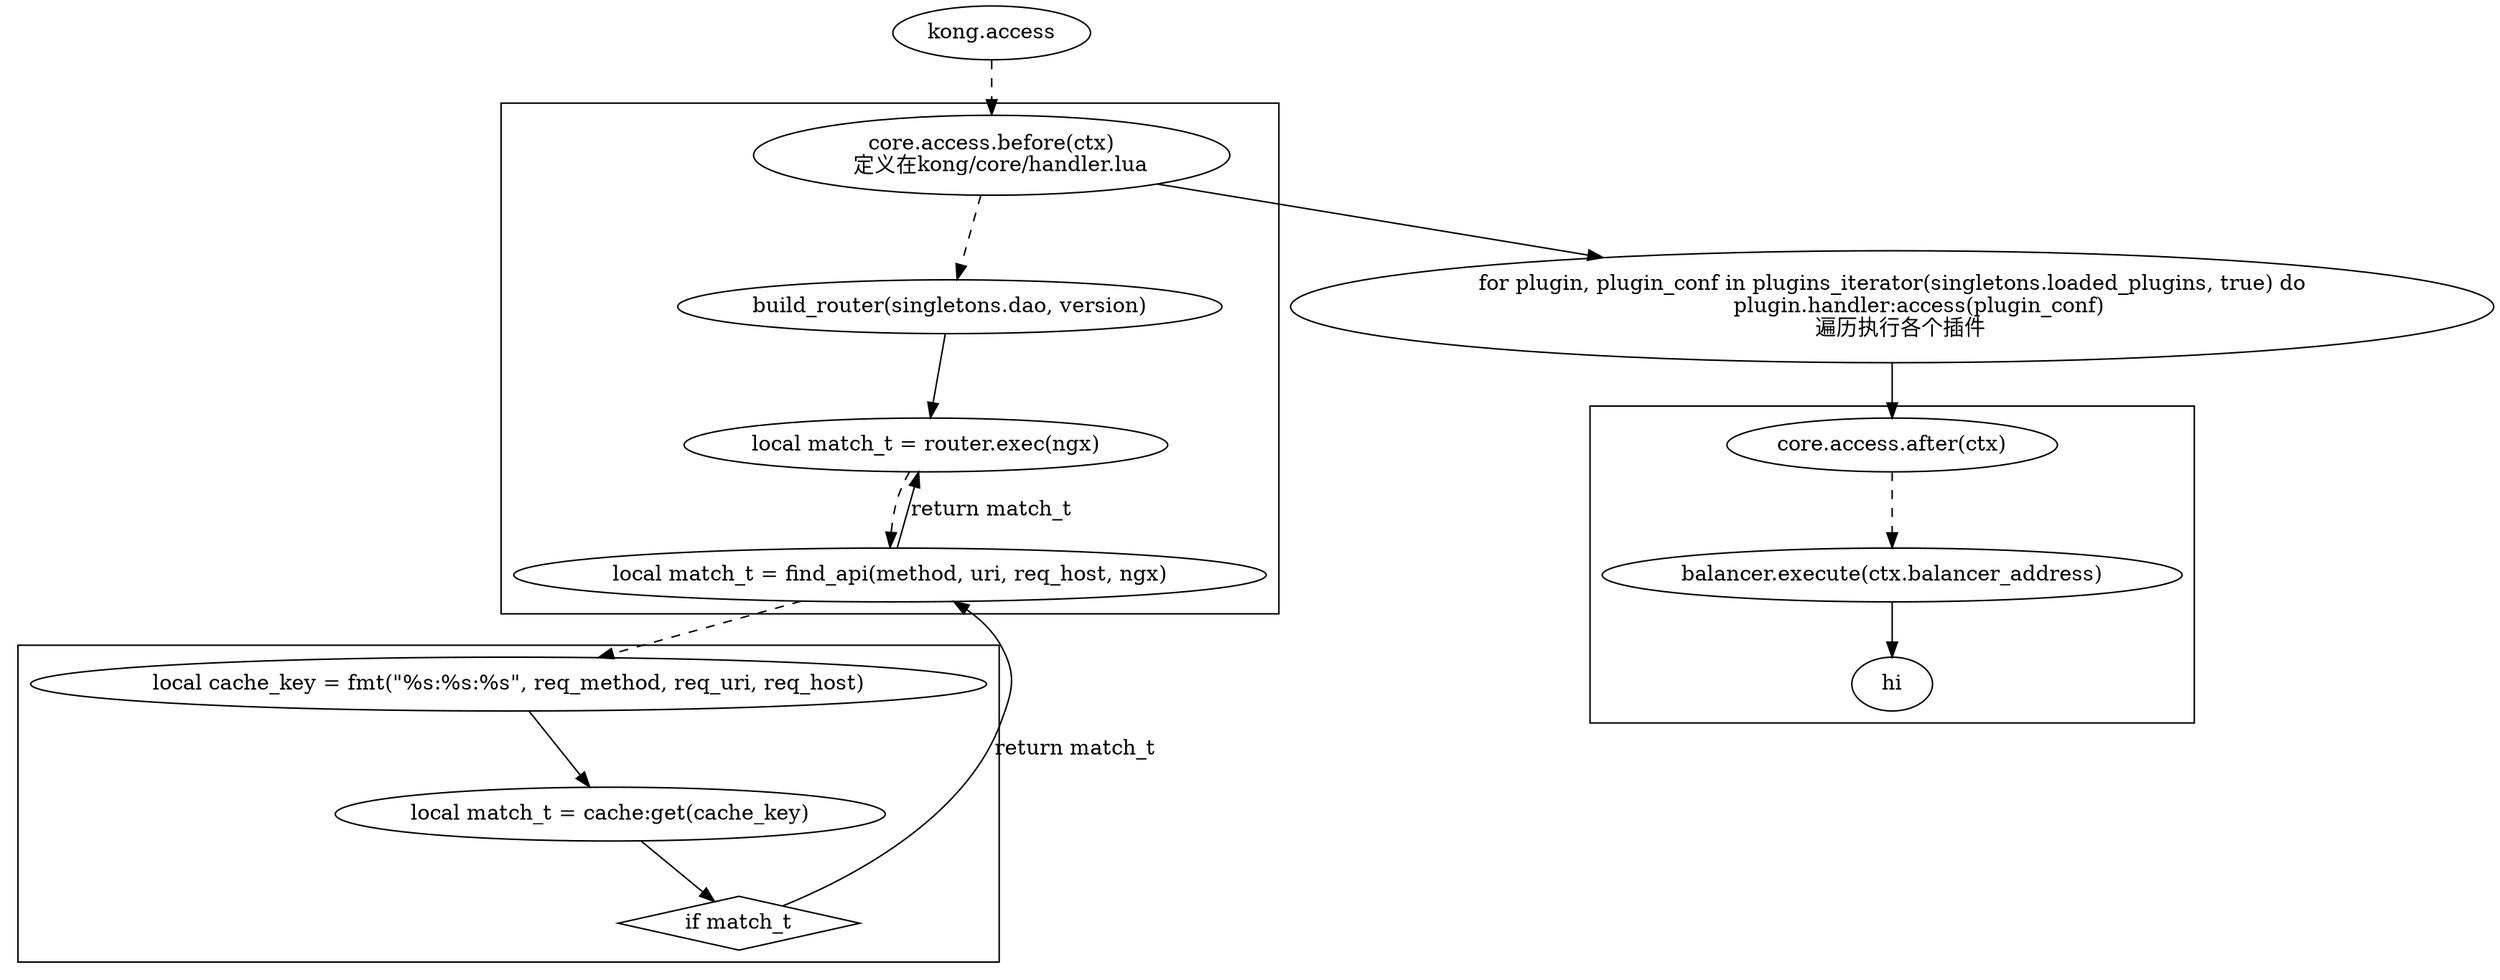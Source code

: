 digraph {
    "kong.access"->
    "core.access.before(ctx)
    定义在kong/core/handler.lua"[style=dashed];
    "core.access.before(ctx)
    定义在kong/core/handler.lua"->
    "for plugin, plugin_conf in plugins_iterator(singletons.loaded_plugins, true) do
        plugin.handler:access(plugin_conf)
    遍历执行各个插件";
    "for plugin, plugin_conf in plugins_iterator(singletons.loaded_plugins, true) do
        plugin.handler:access(plugin_conf)
    遍历执行各个插件" -> "core.access.after(ctx)";

subgraph cluster_access_before {
    "core.access.before(ctx)
    定义在kong/core/handler.lua"
    ->"build_router(singletons.dao, version)"[style=dashed];
    "build_router(singletons.dao, version)"->"local match_t = router.exec(ngx)";
    "local match_t = router.exec(ngx)"->"local match_t = find_api(method, uri, req_host, ngx)"[style=dashed];
    "local match_t = find_api(method, uri, req_host, ngx)"->"local match_t = router.exec(ngx)"[label="return match_t"];
}

subgraph cluster_find_api {
    "if match_t"[shape=diamond];
    "local match_t = find_api(method, uri, req_host, ngx)"->"local cache_key = fmt(\"%s:%s:%s\", req_method, req_uri, req_host)"[style=dashed];
    "local cache_key = fmt(\"%s:%s:%s\", req_method, req_uri, req_host)"->"local match_t = cache:get(cache_key)";
    "local match_t = cache:get(cache_key)"->"if match_t";
    "if match_t"->"local match_t = find_api(method, uri, req_host, ngx)"[label="return match_t"];
}

subgraph cluster_access_after {
    "core.access.after(ctx)"->"balancer.execute(ctx.balancer_address)"[style=dashed];
    "balancer.execute(ctx.balancer_address)"->"hi";
}
}
